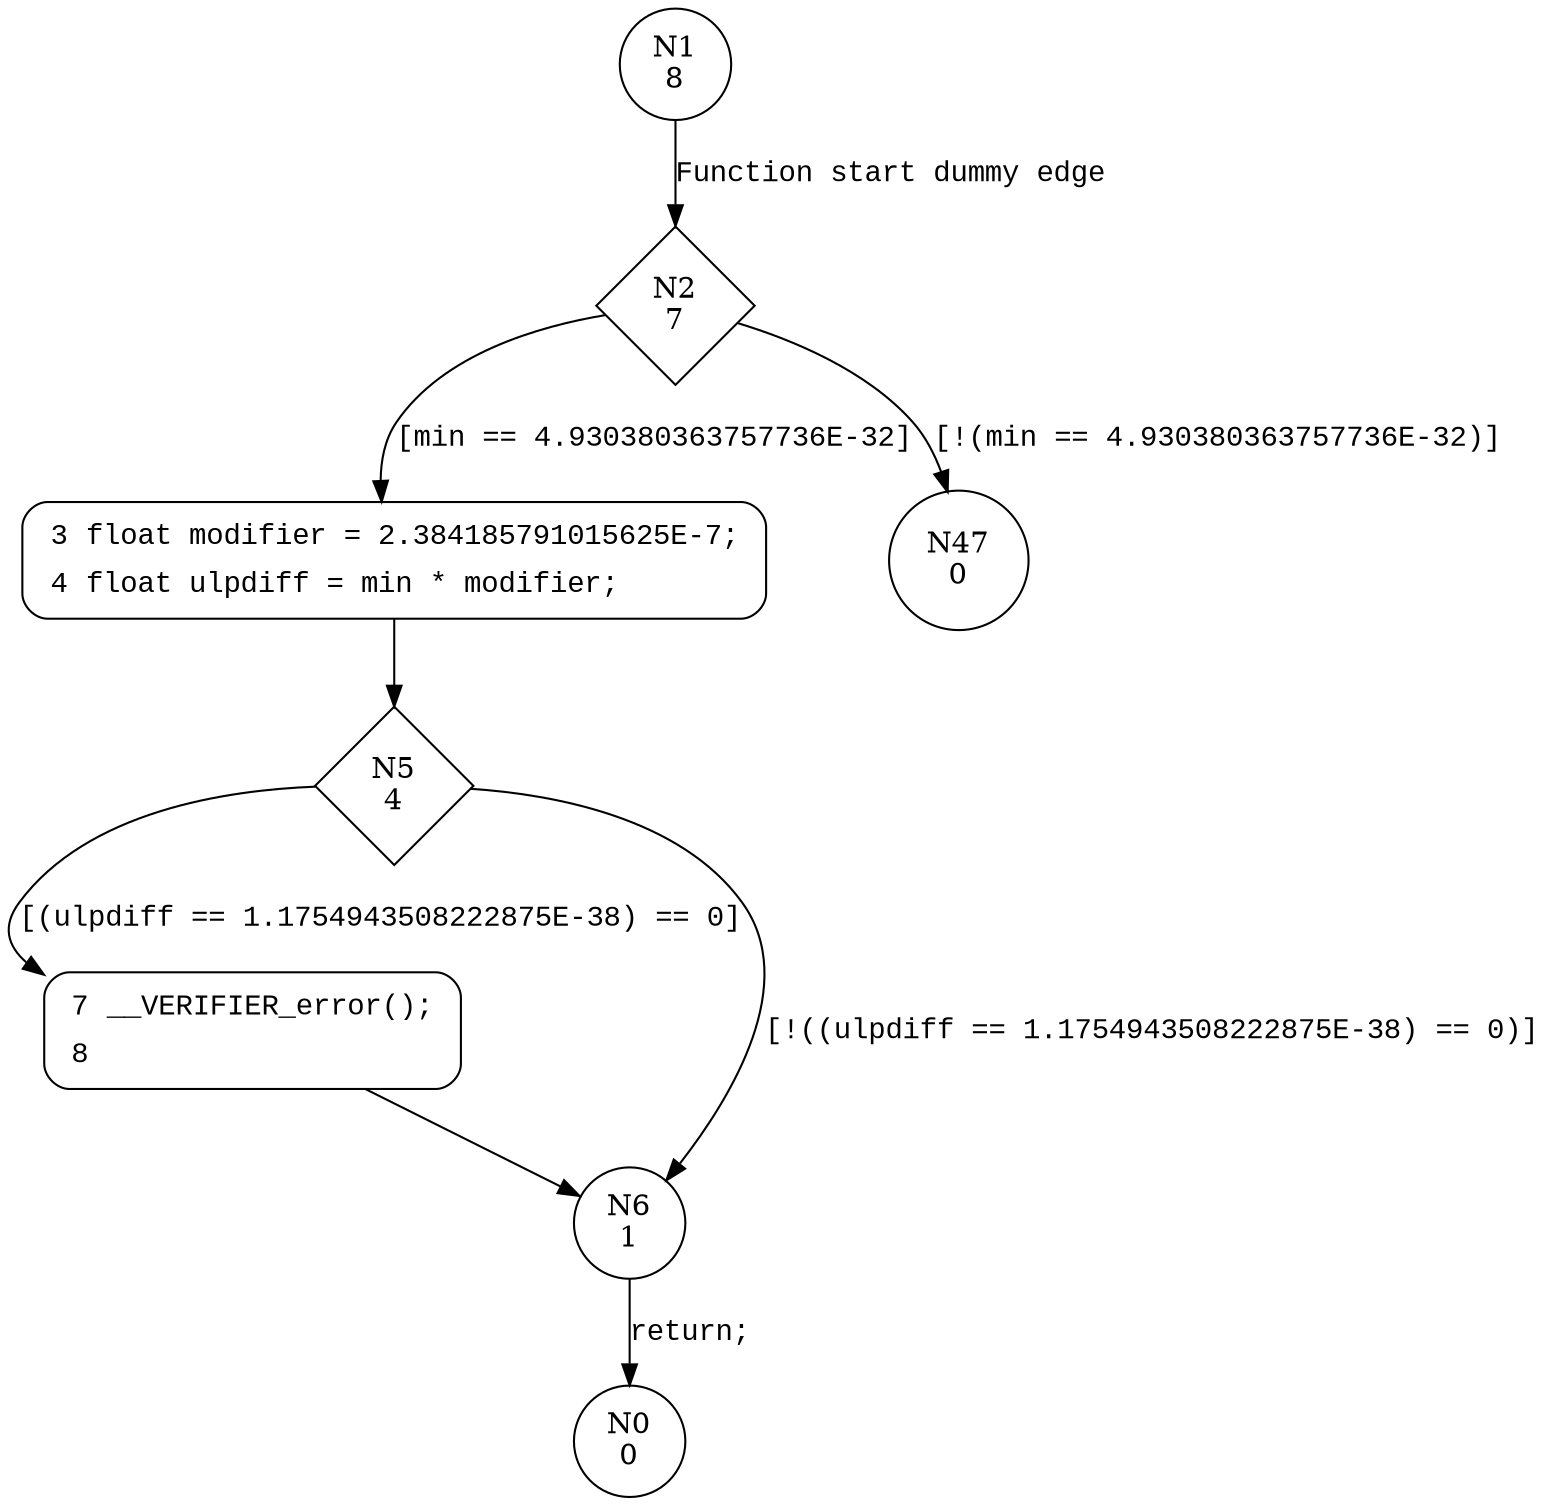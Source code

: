 digraph bug {
2 [shape="diamond" label="N2\n7"]
3 [shape="circle" label="N3\n6"]
47 [shape="circle" label="N47\n0"]
5 [shape="diamond" label="N5\n4"]
7 [shape="circle" label="N7\n3"]
6 [shape="circle" label="N6\n1"]
0 [shape="circle" label="N0\n0"]
1 [shape="circle" label="N1\n8"]
3 [style="filled,bold" penwidth="1" fillcolor="white" fontname="Courier New" shape="Mrecord" label=<<table border="0" cellborder="0" cellpadding="3" bgcolor="white"><tr><td align="right">3</td><td align="left">float modifier = 2.384185791015625E-7;</td></tr><tr><td align="right">4</td><td align="left">float ulpdiff = min * modifier;</td></tr></table>>]
3 -> 5[label=""]
7 [style="filled,bold" penwidth="1" fillcolor="white" fontname="Courier New" shape="Mrecord" label=<<table border="0" cellborder="0" cellpadding="3" bgcolor="white"><tr><td align="right">7</td><td align="left">__VERIFIER_error();</td></tr><tr><td align="right">8</td><td align="left"></td></tr></table>>]
7 -> 6[label=""]
2 -> 3 [label="[min == 4.930380363757736E-32]" fontname="Courier New"]
2 -> 47 [label="[!(min == 4.930380363757736E-32)]" fontname="Courier New"]
5 -> 7 [label="[(ulpdiff == 1.1754943508222875E-38) == 0]" fontname="Courier New"]
5 -> 6 [label="[!((ulpdiff == 1.1754943508222875E-38) == 0)]" fontname="Courier New"]
6 -> 0 [label="return;" fontname="Courier New"]
1 -> 2 [label="Function start dummy edge" fontname="Courier New"]
}